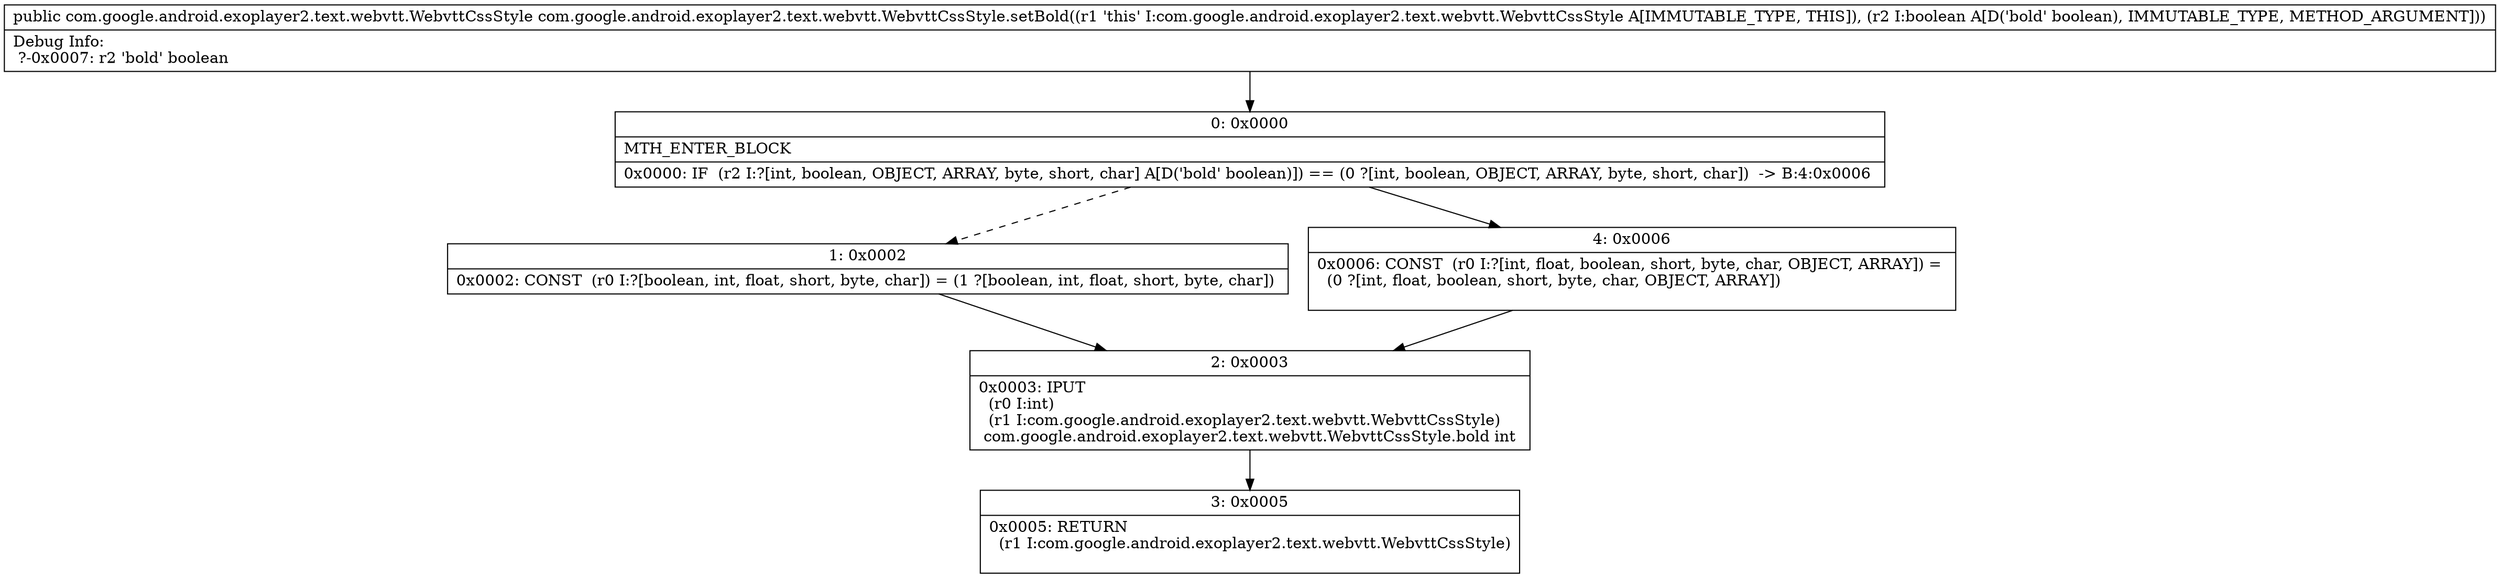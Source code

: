 digraph "CFG forcom.google.android.exoplayer2.text.webvtt.WebvttCssStyle.setBold(Z)Lcom\/google\/android\/exoplayer2\/text\/webvtt\/WebvttCssStyle;" {
Node_0 [shape=record,label="{0\:\ 0x0000|MTH_ENTER_BLOCK\l|0x0000: IF  (r2 I:?[int, boolean, OBJECT, ARRAY, byte, short, char] A[D('bold' boolean)]) == (0 ?[int, boolean, OBJECT, ARRAY, byte, short, char])  \-\> B:4:0x0006 \l}"];
Node_1 [shape=record,label="{1\:\ 0x0002|0x0002: CONST  (r0 I:?[boolean, int, float, short, byte, char]) = (1 ?[boolean, int, float, short, byte, char]) \l}"];
Node_2 [shape=record,label="{2\:\ 0x0003|0x0003: IPUT  \l  (r0 I:int)\l  (r1 I:com.google.android.exoplayer2.text.webvtt.WebvttCssStyle)\l com.google.android.exoplayer2.text.webvtt.WebvttCssStyle.bold int \l}"];
Node_3 [shape=record,label="{3\:\ 0x0005|0x0005: RETURN  \l  (r1 I:com.google.android.exoplayer2.text.webvtt.WebvttCssStyle)\l \l}"];
Node_4 [shape=record,label="{4\:\ 0x0006|0x0006: CONST  (r0 I:?[int, float, boolean, short, byte, char, OBJECT, ARRAY]) = \l  (0 ?[int, float, boolean, short, byte, char, OBJECT, ARRAY])\l \l}"];
MethodNode[shape=record,label="{public com.google.android.exoplayer2.text.webvtt.WebvttCssStyle com.google.android.exoplayer2.text.webvtt.WebvttCssStyle.setBold((r1 'this' I:com.google.android.exoplayer2.text.webvtt.WebvttCssStyle A[IMMUTABLE_TYPE, THIS]), (r2 I:boolean A[D('bold' boolean), IMMUTABLE_TYPE, METHOD_ARGUMENT]))  | Debug Info:\l  ?\-0x0007: r2 'bold' boolean\l}"];
MethodNode -> Node_0;
Node_0 -> Node_1[style=dashed];
Node_0 -> Node_4;
Node_1 -> Node_2;
Node_2 -> Node_3;
Node_4 -> Node_2;
}

